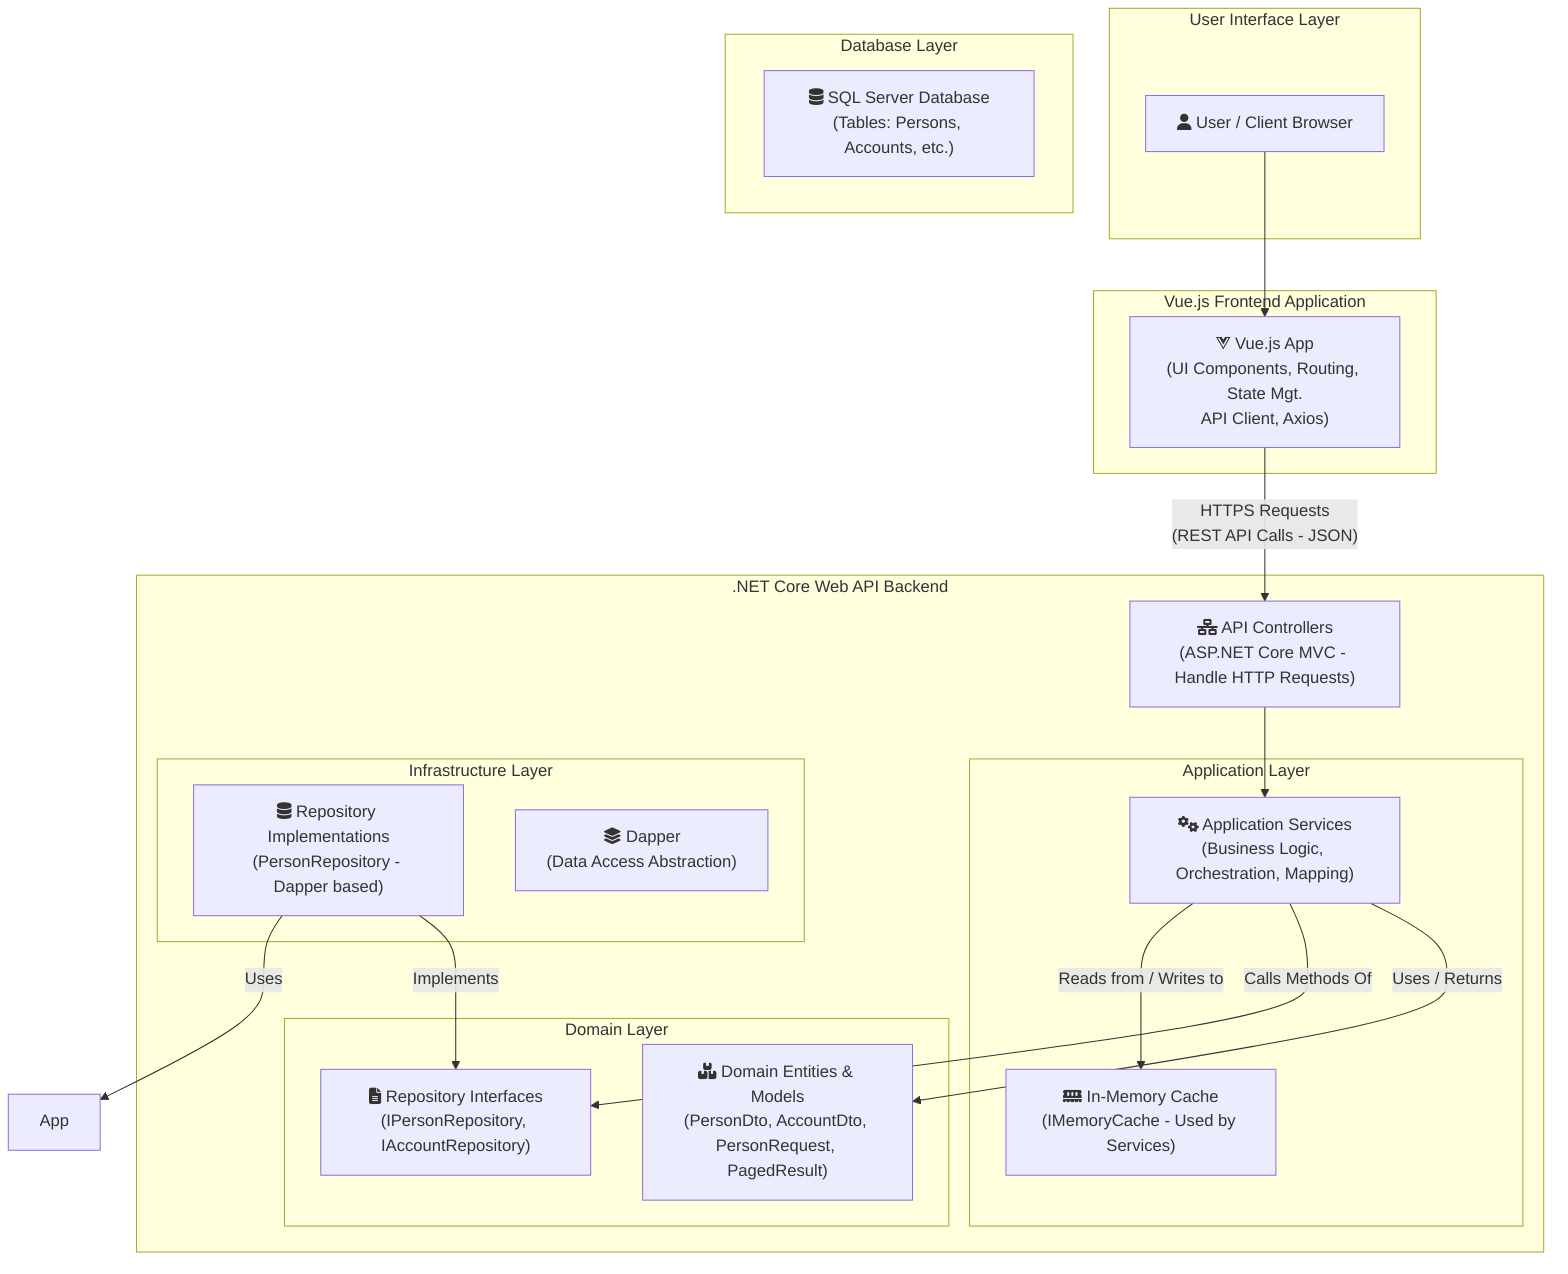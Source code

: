 graph TD
    %% === USER INTERACTION ===
    subgraph UserLayer["User Interface Layer"]
        User["<i class='fa fa-user'></i> User / Client Browser"]
    end

    %% === FRONTEND APPLICATION ===
    subgraph Frontend["Vue.js Frontend Application"]
        direction LR
        VueApp["<i class='fab fa-vuejs'></i> Vue.js App<br/>(UI Components, Routing, State Mgt.<br/>API Client, Axios)"]
    end

    %% === BACKEND API ===
    subgraph BackendAPI[".NET Core Web API Backend"]
        %% Top to Bottom layout for internal backend components
        direction TB

        %% API Controllers (Entry Point)
        Controllers["<i class='fas fa-network-wired'></i> API Controllers<br/>(ASP.NET Core MVC - Handle HTTP Requests)"]

        %% Application Layer (Business Logic)
        subgraph ApplicationServiceLayer["Application Layer"]
            direction TB
            Services["<i class='fas fa-cogs'></i> Application Services<br/>(Business Logic, Orchestration, Mapping)"]
            %% Node SvcCache: Renamed from Cache
            SvcCache["<i class='fas fa-memory'></i> In-Memory Cache<br/>(IMemoryCache - Used by Services)"]
        end

        %% Domain Layer (Core Business Rules & Entities)
        subgraph DomainModelLayer["Domain Layer"]
            direction TB
            Entities["<i class='fas fa-boxes'></i> Domain Entities & Models<br/>(PersonDto, AccountDto, PersonRequest, PagedResult)"]
            RepoInterfaces["<i class='fas fa-file-alt'></i> Repository Interfaces<br/>(IPersonRepository, IAccountRepository)"]
        end

        %% Infrastructure Layer (Data Access, External Services)
        subgraph InfrastructureDataLayer["Infrastructure Layer"]
            direction TB
            RepoImpl["<i class='fas fa-database'></i> Repository Implementations<br/>(PersonRepository - Dapper based)"]
            %% Node AppDbContext: Renamed from DbContext
            AppDbContext["<i class='fas fa-layer-group'></i> Dapper<br/>(Data Access Abstraction)"]
        end
    end

    %% === DATABASE PERSISTENCE ===
    subgraph DatabasePersistenceLayer["Database Layer"]
        SQLDb["<i class='fas fa-database'></i> SQL Server Database<br/>(Tables: Persons, Accounts, etc.)"]
    end

    %% === DEFINE CONNECTIONS BETWEEN COMPONENTS ===
    User      --> VueApp

    VueApp    -- "HTTPS Requests<br/>(REST API Calls - JSON)" --> Controllers

    Controllers --> Services

    Services  -- "Uses / Returns" --> Entities
    Services  -- "Calls Methods Of" --> RepoInterfaces
    Services  -- "Reads from / Writes to" --> SvcCache

    %% Implementation of Domain Interfaces by Infrastructure
    RepoImpl  -- "Implements" --> RepoInterfaces
    RepoImpl  -- "Uses" --> App
